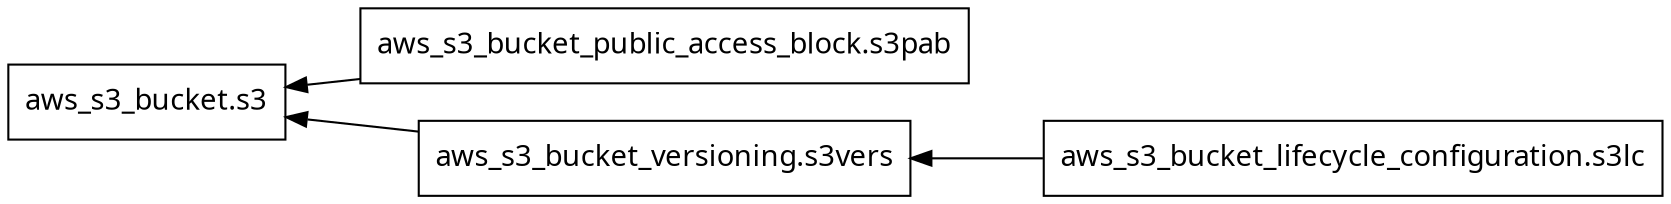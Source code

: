 digraph G {
  rankdir = "RL";
  node [shape = rect, fontname = "sans-serif"];
  "aws_s3_bucket.s3" [label="aws_s3_bucket.s3"];
  "aws_s3_bucket_lifecycle_configuration.s3lc" [label="aws_s3_bucket_lifecycle_configuration.s3lc"];
  "aws_s3_bucket_public_access_block.s3pab" [label="aws_s3_bucket_public_access_block.s3pab"];
  "aws_s3_bucket_versioning.s3vers" [label="aws_s3_bucket_versioning.s3vers"];
  "aws_s3_bucket_lifecycle_configuration.s3lc" -> "aws_s3_bucket_versioning.s3vers";
  "aws_s3_bucket_public_access_block.s3pab" -> "aws_s3_bucket.s3";
  "aws_s3_bucket_versioning.s3vers" -> "aws_s3_bucket.s3";
}
